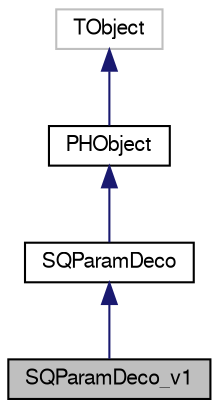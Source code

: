 digraph "SQParamDeco_v1"
{
  bgcolor="transparent";
  edge [fontname="FreeSans",fontsize="10",labelfontname="FreeSans",labelfontsize="10"];
  node [fontname="FreeSans",fontsize="10",shape=record];
  Node1 [label="SQParamDeco_v1",height=0.2,width=0.4,color="black", fillcolor="grey75", style="filled" fontcolor="black"];
  Node2 -> Node1 [dir="back",color="midnightblue",fontsize="10",style="solid",fontname="FreeSans"];
  Node2 [label="SQParamDeco",height=0.2,width=0.4,color="black",URL="$d8/ded/classSQParamDeco.html",tooltip="SQParamDeco.h. "];
  Node3 -> Node2 [dir="back",color="midnightblue",fontsize="10",style="solid",fontname="FreeSans"];
  Node3 [label="PHObject",height=0.2,width=0.4,color="black",URL="$d9/d24/classPHObject.html"];
  Node4 -> Node3 [dir="back",color="midnightblue",fontsize="10",style="solid",fontname="FreeSans"];
  Node4 [label="TObject",height=0.2,width=0.4,color="grey75"];
}
